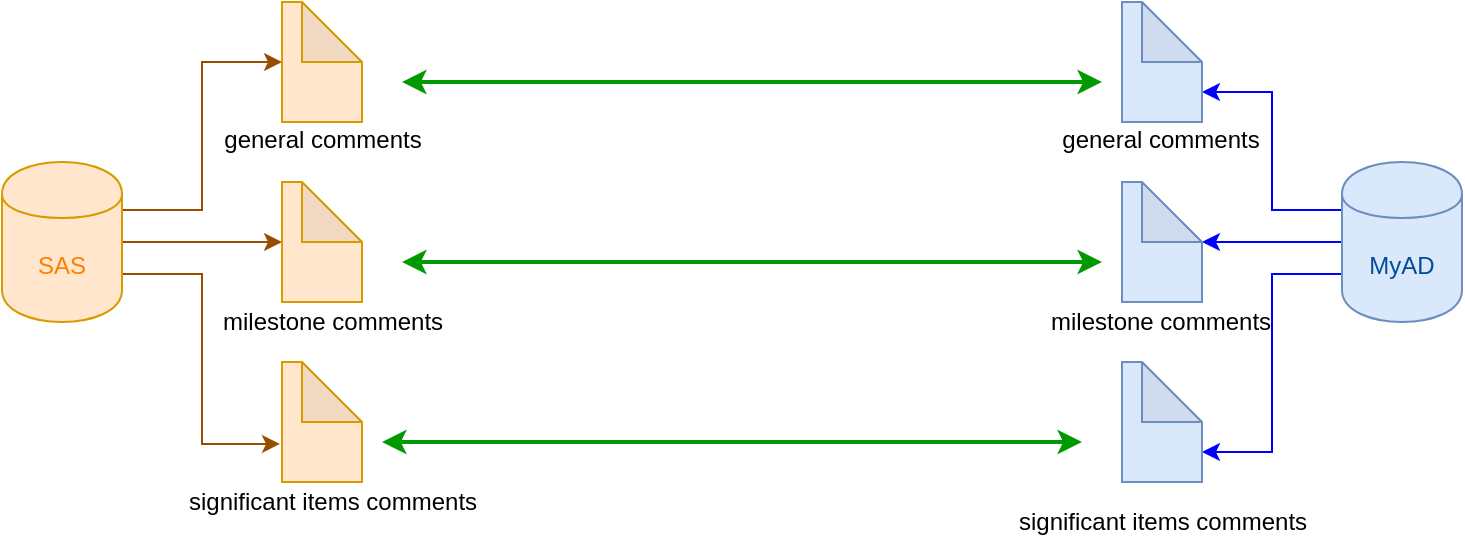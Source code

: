 <mxfile version="12.8.4" type="github">
  <diagram id="4ZIxGLmC_gH1Bq4bnzQN" name="Page-1">
    <mxGraphModel dx="1359" dy="675" grid="1" gridSize="10" guides="1" tooltips="1" connect="1" arrows="1" fold="1" page="1" pageScale="1" pageWidth="850" pageHeight="1100" math="0" shadow="0">
      <root>
        <mxCell id="0" />
        <mxCell id="1" parent="0" />
        <mxCell id="OT6HhPJYxPwV4lRJUis--19" style="edgeStyle=orthogonalEdgeStyle;rounded=0;orthogonalLoop=1;jettySize=auto;html=1;entryX=0;entryY=0.5;entryDx=0;entryDy=0;entryPerimeter=0;strokeColor=#994C00;" edge="1" parent="1" source="OT6HhPJYxPwV4lRJUis--1" target="OT6HhPJYxPwV4lRJUis--7">
          <mxGeometry relative="1" as="geometry" />
        </mxCell>
        <mxCell id="OT6HhPJYxPwV4lRJUis--20" style="edgeStyle=orthogonalEdgeStyle;rounded=0;orthogonalLoop=1;jettySize=auto;html=1;exitX=1;exitY=0.3;exitDx=0;exitDy=0;entryX=0;entryY=0.5;entryDx=0;entryDy=0;entryPerimeter=0;strokeColor=#994C00;" edge="1" parent="1" source="OT6HhPJYxPwV4lRJUis--1" target="OT6HhPJYxPwV4lRJUis--10">
          <mxGeometry relative="1" as="geometry" />
        </mxCell>
        <mxCell id="OT6HhPJYxPwV4lRJUis--21" style="edgeStyle=orthogonalEdgeStyle;rounded=0;orthogonalLoop=1;jettySize=auto;html=1;exitX=1;exitY=0.7;exitDx=0;exitDy=0;entryX=-0.025;entryY=0.683;entryDx=0;entryDy=0;entryPerimeter=0;strokeColor=#994C00;" edge="1" parent="1" source="OT6HhPJYxPwV4lRJUis--1" target="OT6HhPJYxPwV4lRJUis--11">
          <mxGeometry relative="1" as="geometry" />
        </mxCell>
        <mxCell id="OT6HhPJYxPwV4lRJUis--1" value="&lt;font color=&quot;#ff8000&quot;&gt;SAS&lt;/font&gt;" style="shape=cylinder;whiteSpace=wrap;html=1;boundedLbl=1;backgroundOutline=1;fillColor=#ffe6cc;strokeColor=#d79b00;" vertex="1" parent="1">
          <mxGeometry x="60" y="260" width="60" height="80" as="geometry" />
        </mxCell>
        <mxCell id="OT6HhPJYxPwV4lRJUis--16" style="edgeStyle=orthogonalEdgeStyle;rounded=0;orthogonalLoop=1;jettySize=auto;html=1;entryX=0;entryY=0;entryDx=40;entryDy=30;entryPerimeter=0;exitX=0;exitY=0.5;exitDx=0;exitDy=0;exitPerimeter=0;strokeColor=#0000FF;" edge="1" parent="1" source="OT6HhPJYxPwV4lRJUis--2" target="OT6HhPJYxPwV4lRJUis--13">
          <mxGeometry relative="1" as="geometry" />
        </mxCell>
        <mxCell id="OT6HhPJYxPwV4lRJUis--17" style="edgeStyle=orthogonalEdgeStyle;rounded=0;orthogonalLoop=1;jettySize=auto;html=1;exitX=0;exitY=0.3;exitDx=0;exitDy=0;entryX=0;entryY=0;entryDx=40;entryDy=45;entryPerimeter=0;strokeColor=#0000FF;" edge="1" parent="1" source="OT6HhPJYxPwV4lRJUis--2" target="OT6HhPJYxPwV4lRJUis--15">
          <mxGeometry relative="1" as="geometry" />
        </mxCell>
        <mxCell id="OT6HhPJYxPwV4lRJUis--18" style="edgeStyle=orthogonalEdgeStyle;rounded=0;orthogonalLoop=1;jettySize=auto;html=1;exitX=0;exitY=0.7;exitDx=0;exitDy=0;entryX=0;entryY=0;entryDx=40;entryDy=45;entryPerimeter=0;strokeColor=#0000FF;" edge="1" parent="1" source="OT6HhPJYxPwV4lRJUis--2" target="OT6HhPJYxPwV4lRJUis--14">
          <mxGeometry relative="1" as="geometry" />
        </mxCell>
        <mxCell id="OT6HhPJYxPwV4lRJUis--2" value="&lt;font color=&quot;#004c99&quot;&gt;MyAD&lt;/font&gt;" style="shape=cylinder;whiteSpace=wrap;html=1;boundedLbl=1;backgroundOutline=1;fillColor=#dae8fc;strokeColor=#6c8ebf;" vertex="1" parent="1">
          <mxGeometry x="730" y="260" width="60" height="80" as="geometry" />
        </mxCell>
        <mxCell id="OT6HhPJYxPwV4lRJUis--7" value="" style="shape=note;whiteSpace=wrap;html=1;backgroundOutline=1;darkOpacity=0.05;fillColor=#ffe6cc;strokeColor=#d79b00;" vertex="1" parent="1">
          <mxGeometry x="200" y="270" width="40" height="60" as="geometry" />
        </mxCell>
        <mxCell id="OT6HhPJYxPwV4lRJUis--10" value="" style="shape=note;whiteSpace=wrap;html=1;backgroundOutline=1;darkOpacity=0.05;fillColor=#ffe6cc;strokeColor=#d79b00;" vertex="1" parent="1">
          <mxGeometry x="200" y="180" width="40" height="60" as="geometry" />
        </mxCell>
        <mxCell id="OT6HhPJYxPwV4lRJUis--11" value="" style="shape=note;whiteSpace=wrap;html=1;backgroundOutline=1;darkOpacity=0.05;fillColor=#ffe6cc;strokeColor=#d79b00;" vertex="1" parent="1">
          <mxGeometry x="200" y="360" width="40" height="60" as="geometry" />
        </mxCell>
        <mxCell id="OT6HhPJYxPwV4lRJUis--13" value="" style="shape=note;whiteSpace=wrap;html=1;backgroundOutline=1;darkOpacity=0.05;fillColor=#dae8fc;strokeColor=#6c8ebf;" vertex="1" parent="1">
          <mxGeometry x="620" y="270" width="40" height="60" as="geometry" />
        </mxCell>
        <mxCell id="OT6HhPJYxPwV4lRJUis--14" value="" style="shape=note;whiteSpace=wrap;html=1;backgroundOutline=1;darkOpacity=0.05;fillColor=#dae8fc;strokeColor=#6c8ebf;" vertex="1" parent="1">
          <mxGeometry x="620" y="360" width="40" height="60" as="geometry" />
        </mxCell>
        <mxCell id="OT6HhPJYxPwV4lRJUis--15" value="" style="shape=note;whiteSpace=wrap;html=1;backgroundOutline=1;darkOpacity=0.05;fillColor=#dae8fc;strokeColor=#6c8ebf;" vertex="1" parent="1">
          <mxGeometry x="620" y="180" width="40" height="60" as="geometry" />
        </mxCell>
        <mxCell id="OT6HhPJYxPwV4lRJUis--22" value="general comments" style="text;html=1;align=center;verticalAlign=middle;resizable=0;points=[];autosize=1;" vertex="1" parent="1">
          <mxGeometry x="584" y="239" width="110" height="20" as="geometry" />
        </mxCell>
        <mxCell id="OT6HhPJYxPwV4lRJUis--23" value="general comments" style="text;html=1;align=center;verticalAlign=middle;resizable=0;points=[];autosize=1;" vertex="1" parent="1">
          <mxGeometry x="165" y="239" width="110" height="20" as="geometry" />
        </mxCell>
        <mxCell id="OT6HhPJYxPwV4lRJUis--24" value="milestone comments" style="text;html=1;align=center;verticalAlign=middle;resizable=0;points=[];autosize=1;" vertex="1" parent="1">
          <mxGeometry x="160" y="330" width="130" height="20" as="geometry" />
        </mxCell>
        <mxCell id="OT6HhPJYxPwV4lRJUis--25" value="milestone comments" style="text;html=1;align=center;verticalAlign=middle;resizable=0;points=[];autosize=1;" vertex="1" parent="1">
          <mxGeometry x="574" y="330" width="130" height="20" as="geometry" />
        </mxCell>
        <mxCell id="OT6HhPJYxPwV4lRJUis--26" value="significant items comments" style="text;html=1;align=center;verticalAlign=middle;resizable=0;points=[];autosize=1;" vertex="1" parent="1">
          <mxGeometry x="145" y="420" width="160" height="20" as="geometry" />
        </mxCell>
        <mxCell id="OT6HhPJYxPwV4lRJUis--27" value="significant items comments" style="text;html=1;align=center;verticalAlign=middle;resizable=0;points=[];autosize=1;" vertex="1" parent="1">
          <mxGeometry x="560" y="430" width="160" height="20" as="geometry" />
        </mxCell>
        <mxCell id="OT6HhPJYxPwV4lRJUis--28" value="" style="endArrow=classic;startArrow=classic;html=1;strokeColor=#009900;strokeWidth=2;" edge="1" parent="1">
          <mxGeometry width="50" height="50" relative="1" as="geometry">
            <mxPoint x="260" y="220" as="sourcePoint" />
            <mxPoint x="610" y="220" as="targetPoint" />
          </mxGeometry>
        </mxCell>
        <mxCell id="OT6HhPJYxPwV4lRJUis--29" value="" style="endArrow=classic;startArrow=classic;html=1;strokeColor=#009900;strokeWidth=2;" edge="1" parent="1">
          <mxGeometry width="50" height="50" relative="1" as="geometry">
            <mxPoint x="260" y="310" as="sourcePoint" />
            <mxPoint x="610" y="310" as="targetPoint" />
          </mxGeometry>
        </mxCell>
        <mxCell id="OT6HhPJYxPwV4lRJUis--30" value="" style="endArrow=classic;startArrow=classic;html=1;strokeColor=#009900;strokeWidth=2;" edge="1" parent="1">
          <mxGeometry width="50" height="50" relative="1" as="geometry">
            <mxPoint x="250" y="400" as="sourcePoint" />
            <mxPoint x="600" y="400" as="targetPoint" />
          </mxGeometry>
        </mxCell>
      </root>
    </mxGraphModel>
  </diagram>
</mxfile>
